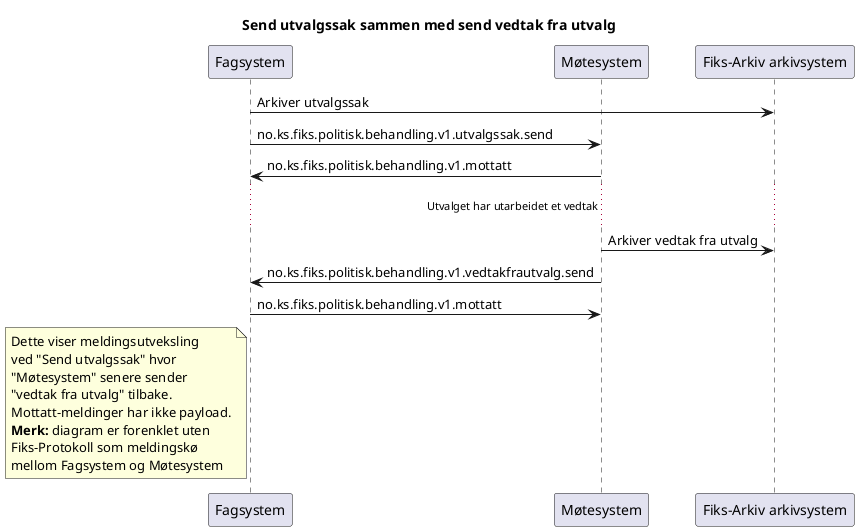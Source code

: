 @startuml
title "Send utvalgssak sammen med send vedtak fra utvalg"


participant Fagsystem as "Fagsystem"
participant Møtesystem as "Møtesystem"
participant Arkivsystem as "Fiks-Arkiv arkivsystem"

Fagsystem -> Arkivsystem : Arkiver utvalgssak
Fagsystem -> Møtesystem : no.ks.fiks.politisk.behandling.v1.utvalgssak.send
Fagsystem <- Møtesystem : no.ks.fiks.politisk.behandling.v1.mottatt

...Utvalget har utarbeidet et vedtak...

Møtesystem -> Arkivsystem : Arkiver vedtak fra utvalg
Møtesystem -> Fagsystem : no.ks.fiks.politisk.behandling.v1.vedtakfrautvalg.send
Møtesystem <- Fagsystem : no.ks.fiks.politisk.behandling.v1.mottatt

note left of Fagsystem
Dette viser meldingsutveksling
ved "Send utvalgssak" hvor 
"Møtesystem" senere sender 
"vedtak fra utvalg" tilbake.
Mottatt-meldinger har ikke payload.
**Merk:** diagram er forenklet uten
Fiks-Protokoll som meldingskø
mellom Fagsystem og Møtesystem
end note

@enduml